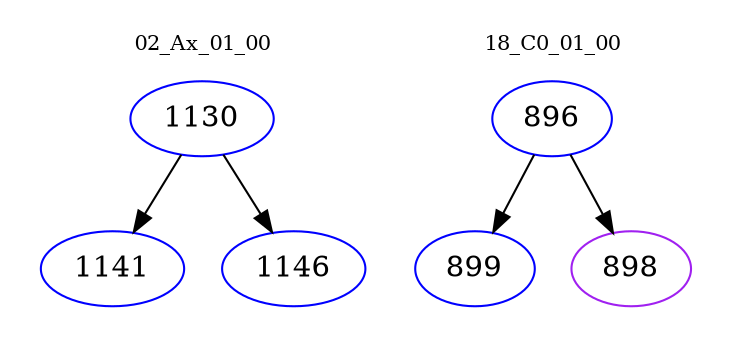 digraph{
subgraph cluster_0 {
color = white
label = "02_Ax_01_00";
fontsize=10;
T0_1130 [label="1130", color="blue"]
T0_1130 -> T0_1141 [color="black"]
T0_1141 [label="1141", color="blue"]
T0_1130 -> T0_1146 [color="black"]
T0_1146 [label="1146", color="blue"]
}
subgraph cluster_1 {
color = white
label = "18_C0_01_00";
fontsize=10;
T1_896 [label="896", color="blue"]
T1_896 -> T1_899 [color="black"]
T1_899 [label="899", color="blue"]
T1_896 -> T1_898 [color="black"]
T1_898 [label="898", color="purple"]
}
}
